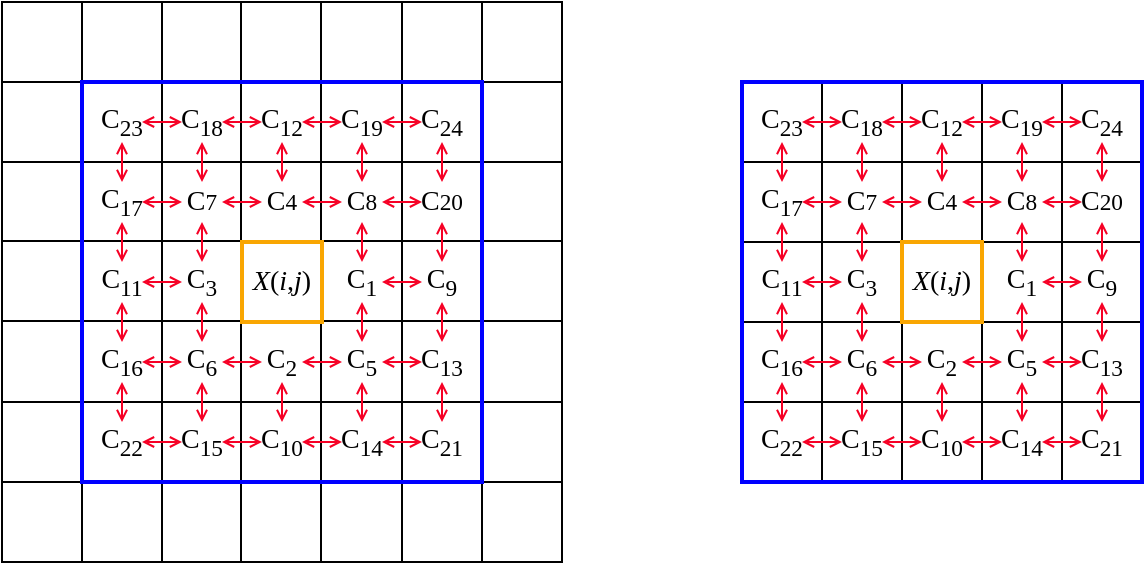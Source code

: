 <mxfile version="15.8.7" type="device"><diagram id="C5RBs43oDa-KdzZeNtuy" name="Page-1"><mxGraphModel dx="473" dy="315" grid="1" gridSize="10" guides="1" tooltips="1" connect="1" arrows="1" fold="1" page="1" pageScale="1" pageWidth="827" pageHeight="1169" math="0" shadow="0"><root><mxCell id="WIyWlLk6GJQsqaUBKTNV-0"/><mxCell id="WIyWlLk6GJQsqaUBKTNV-1" parent="WIyWlLk6GJQsqaUBKTNV-0"/><mxCell id="-gxEeB3Y2W9WnsFqx0n7-0" value="" style="whiteSpace=wrap;html=1;aspect=fixed;fillColor=none;fontFamily=Times New Roman;" vertex="1" parent="WIyWlLk6GJQsqaUBKTNV-1"><mxGeometry x="80" y="80" width="280" height="280" as="geometry"/></mxCell><mxCell id="-gxEeB3Y2W9WnsFqx0n7-16" value="" style="endArrow=none;html=1;rounded=0;fontFamily=Times New Roman;" edge="1" parent="WIyWlLk6GJQsqaUBKTNV-1"><mxGeometry width="50" height="50" relative="1" as="geometry"><mxPoint x="80" y="120" as="sourcePoint"/><mxPoint x="360" y="120" as="targetPoint"/></mxGeometry></mxCell><mxCell id="-gxEeB3Y2W9WnsFqx0n7-17" value="" style="endArrow=none;html=1;rounded=0;fontFamily=Times New Roman;" edge="1" parent="WIyWlLk6GJQsqaUBKTNV-1"><mxGeometry width="50" height="50" relative="1" as="geometry"><mxPoint x="80" y="160" as="sourcePoint"/><mxPoint x="360" y="160" as="targetPoint"/></mxGeometry></mxCell><mxCell id="-gxEeB3Y2W9WnsFqx0n7-18" value="" style="endArrow=none;html=1;rounded=0;fontFamily=Times New Roman;" edge="1" parent="WIyWlLk6GJQsqaUBKTNV-1"><mxGeometry width="50" height="50" relative="1" as="geometry"><mxPoint x="80" y="199.5" as="sourcePoint"/><mxPoint x="360" y="199.5" as="targetPoint"/></mxGeometry></mxCell><mxCell id="-gxEeB3Y2W9WnsFqx0n7-19" value="" style="endArrow=none;html=1;rounded=0;fontFamily=Times New Roman;" edge="1" parent="WIyWlLk6GJQsqaUBKTNV-1"><mxGeometry width="50" height="50" relative="1" as="geometry"><mxPoint x="80" y="239.5" as="sourcePoint"/><mxPoint x="360" y="239.5" as="targetPoint"/></mxGeometry></mxCell><mxCell id="-gxEeB3Y2W9WnsFqx0n7-20" value="" style="endArrow=none;html=1;rounded=0;fontFamily=Times New Roman;" edge="1" parent="WIyWlLk6GJQsqaUBKTNV-1"><mxGeometry width="50" height="50" relative="1" as="geometry"><mxPoint x="80" y="280" as="sourcePoint"/><mxPoint x="360" y="280" as="targetPoint"/></mxGeometry></mxCell><mxCell id="-gxEeB3Y2W9WnsFqx0n7-21" value="" style="endArrow=none;html=1;rounded=0;fontFamily=Times New Roman;" edge="1" parent="WIyWlLk6GJQsqaUBKTNV-1"><mxGeometry width="50" height="50" relative="1" as="geometry"><mxPoint x="80" y="320" as="sourcePoint"/><mxPoint x="360" y="320" as="targetPoint"/></mxGeometry></mxCell><mxCell id="-gxEeB3Y2W9WnsFqx0n7-22" value="" style="endArrow=none;html=1;rounded=0;fontFamily=Times New Roman;" edge="1" parent="WIyWlLk6GJQsqaUBKTNV-1"><mxGeometry width="50" height="50" relative="1" as="geometry"><mxPoint x="120" y="360" as="sourcePoint"/><mxPoint x="120" y="80" as="targetPoint"/></mxGeometry></mxCell><mxCell id="-gxEeB3Y2W9WnsFqx0n7-23" value="" style="endArrow=none;html=1;rounded=0;fontFamily=Times New Roman;" edge="1" parent="WIyWlLk6GJQsqaUBKTNV-1"><mxGeometry width="50" height="50" relative="1" as="geometry"><mxPoint x="160" y="360" as="sourcePoint"/><mxPoint x="160" y="80" as="targetPoint"/></mxGeometry></mxCell><mxCell id="-gxEeB3Y2W9WnsFqx0n7-24" value="" style="endArrow=none;html=1;rounded=0;fontFamily=Times New Roman;" edge="1" parent="WIyWlLk6GJQsqaUBKTNV-1"><mxGeometry width="50" height="50" relative="1" as="geometry"><mxPoint x="199.5" y="360" as="sourcePoint"/><mxPoint x="199.5" y="80" as="targetPoint"/></mxGeometry></mxCell><mxCell id="-gxEeB3Y2W9WnsFqx0n7-25" value="" style="endArrow=none;html=1;rounded=0;fontFamily=Times New Roman;" edge="1" parent="WIyWlLk6GJQsqaUBKTNV-1"><mxGeometry width="50" height="50" relative="1" as="geometry"><mxPoint x="239.5" y="360" as="sourcePoint"/><mxPoint x="239.5" y="80" as="targetPoint"/></mxGeometry></mxCell><mxCell id="-gxEeB3Y2W9WnsFqx0n7-26" value="" style="endArrow=none;html=1;rounded=0;fontFamily=Times New Roman;" edge="1" parent="WIyWlLk6GJQsqaUBKTNV-1"><mxGeometry width="50" height="50" relative="1" as="geometry"><mxPoint x="280" y="360" as="sourcePoint"/><mxPoint x="280" y="80" as="targetPoint"/></mxGeometry></mxCell><mxCell id="-gxEeB3Y2W9WnsFqx0n7-27" value="" style="endArrow=none;html=1;rounded=0;fontFamily=Times New Roman;" edge="1" parent="WIyWlLk6GJQsqaUBKTNV-1"><mxGeometry width="50" height="50" relative="1" as="geometry"><mxPoint x="320" y="360" as="sourcePoint"/><mxPoint x="320" y="80" as="targetPoint"/></mxGeometry></mxCell><mxCell id="-gxEeB3Y2W9WnsFqx0n7-28" value="" style="whiteSpace=wrap;html=1;aspect=fixed;fillColor=none;strokeColor=#F9A602;strokeWidth=2;fontFamily=Times New Roman;" vertex="1" parent="WIyWlLk6GJQsqaUBKTNV-1"><mxGeometry x="200" y="200" width="40" height="40" as="geometry"/></mxCell><mxCell id="-gxEeB3Y2W9WnsFqx0n7-29" value="" style="whiteSpace=wrap;html=1;aspect=fixed;strokeColor=#0000FF;strokeWidth=2;fillColor=none;fontFamily=Times New Roman;" vertex="1" parent="WIyWlLk6GJQsqaUBKTNV-1"><mxGeometry x="120" y="120" width="200" height="200" as="geometry"/></mxCell><mxCell id="-gxEeB3Y2W9WnsFqx0n7-63" value="&lt;font style=&quot;font-size: 14px&quot;&gt;C&lt;sub&gt;17&lt;/sub&gt;&lt;/font&gt;" style="text;html=1;strokeColor=none;fillColor=none;align=center;verticalAlign=middle;whiteSpace=wrap;rounded=0;fontFamily=Times New Roman;" vertex="1" parent="WIyWlLk6GJQsqaUBKTNV-1"><mxGeometry x="120" y="160" width="40" height="40" as="geometry"/></mxCell><mxCell id="-gxEeB3Y2W9WnsFqx0n7-64" value="&lt;font style=&quot;font-size: 14px&quot;&gt;C&lt;sub&gt;23&lt;/sub&gt;&lt;/font&gt;" style="text;html=1;strokeColor=none;fillColor=none;align=center;verticalAlign=middle;whiteSpace=wrap;rounded=0;fontFamily=Times New Roman;" vertex="1" parent="WIyWlLk6GJQsqaUBKTNV-1"><mxGeometry x="120" y="120" width="40" height="40" as="geometry"/></mxCell><mxCell id="-gxEeB3Y2W9WnsFqx0n7-65" value="&lt;font style=&quot;font-size: 14px&quot;&gt;C&lt;sub&gt;18&lt;/sub&gt;&lt;/font&gt;" style="text;html=1;strokeColor=none;fillColor=none;align=center;verticalAlign=middle;whiteSpace=wrap;rounded=0;fontFamily=Times New Roman;" vertex="1" parent="WIyWlLk6GJQsqaUBKTNV-1"><mxGeometry x="160" y="120" width="40" height="40" as="geometry"/></mxCell><mxCell id="-gxEeB3Y2W9WnsFqx0n7-66" value="&lt;font style=&quot;font-size: 14px&quot;&gt;C&lt;sub&gt;12&lt;/sub&gt;&lt;/font&gt;" style="text;html=1;strokeColor=none;fillColor=none;align=center;verticalAlign=middle;whiteSpace=wrap;rounded=0;fontFamily=Times New Roman;" vertex="1" parent="WIyWlLk6GJQsqaUBKTNV-1"><mxGeometry x="200" y="120" width="40" height="40" as="geometry"/></mxCell><mxCell id="-gxEeB3Y2W9WnsFqx0n7-67" value="&lt;font style=&quot;font-size: 14px&quot;&gt;C&lt;sub&gt;19&lt;/sub&gt;&lt;/font&gt;" style="text;html=1;strokeColor=none;fillColor=none;align=center;verticalAlign=middle;whiteSpace=wrap;rounded=0;fontFamily=Times New Roman;" vertex="1" parent="WIyWlLk6GJQsqaUBKTNV-1"><mxGeometry x="240" y="120" width="40" height="40" as="geometry"/></mxCell><mxCell id="-gxEeB3Y2W9WnsFqx0n7-68" value="&lt;font style=&quot;font-size: 14px&quot;&gt;C&lt;sub&gt;24&lt;/sub&gt;&lt;/font&gt;" style="text;html=1;strokeColor=none;fillColor=none;align=center;verticalAlign=middle;whiteSpace=wrap;rounded=0;fontFamily=Times New Roman;" vertex="1" parent="WIyWlLk6GJQsqaUBKTNV-1"><mxGeometry x="280" y="120" width="40" height="40" as="geometry"/></mxCell><mxCell id="-gxEeB3Y2W9WnsFqx0n7-69" value="&lt;font&gt;&lt;font style=&quot;font-size: 14px&quot;&gt;C&lt;/font&gt;&lt;font style=&quot;font-size: 11.667px&quot;&gt;7&lt;/font&gt;&lt;/font&gt;" style="text;html=1;strokeColor=none;fillColor=none;align=center;verticalAlign=middle;whiteSpace=wrap;rounded=0;fontFamily=Times New Roman;" vertex="1" parent="WIyWlLk6GJQsqaUBKTNV-1"><mxGeometry x="160" y="160" width="40" height="40" as="geometry"/></mxCell><mxCell id="-gxEeB3Y2W9WnsFqx0n7-70" value="&lt;font style=&quot;font-size: 14px&quot;&gt;C&lt;/font&gt;&lt;font style=&quot;font-size: 11.667px&quot;&gt;4&lt;/font&gt;" style="text;html=1;strokeColor=none;fillColor=none;align=center;verticalAlign=middle;whiteSpace=wrap;rounded=0;fontFamily=Times New Roman;" vertex="1" parent="WIyWlLk6GJQsqaUBKTNV-1"><mxGeometry x="200" y="160" width="40" height="40" as="geometry"/></mxCell><mxCell id="-gxEeB3Y2W9WnsFqx0n7-71" value="&lt;font style=&quot;font-size: 14px&quot;&gt;C&lt;/font&gt;&lt;font style=&quot;font-size: 11.667px&quot;&gt;8&lt;/font&gt;" style="text;html=1;strokeColor=none;fillColor=none;align=center;verticalAlign=middle;whiteSpace=wrap;rounded=0;fontFamily=Times New Roman;" vertex="1" parent="WIyWlLk6GJQsqaUBKTNV-1"><mxGeometry x="240" y="160" width="40" height="40" as="geometry"/></mxCell><mxCell id="-gxEeB3Y2W9WnsFqx0n7-72" value="&lt;font style=&quot;font-size: 14px&quot;&gt;C&lt;/font&gt;&lt;font style=&quot;font-size: 11.667px&quot;&gt;20&lt;/font&gt;" style="text;html=1;strokeColor=none;fillColor=none;align=center;verticalAlign=middle;whiteSpace=wrap;rounded=0;fontFamily=Times New Roman;" vertex="1" parent="WIyWlLk6GJQsqaUBKTNV-1"><mxGeometry x="280" y="160" width="40" height="40" as="geometry"/></mxCell><mxCell id="-gxEeB3Y2W9WnsFqx0n7-73" value="&lt;font style=&quot;font-size: 14px&quot;&gt;C&lt;sub&gt;11&lt;/sub&gt;&lt;/font&gt;" style="text;html=1;strokeColor=none;fillColor=none;align=center;verticalAlign=middle;whiteSpace=wrap;rounded=0;fontFamily=Times New Roman;" vertex="1" parent="WIyWlLk6GJQsqaUBKTNV-1"><mxGeometry x="120" y="200" width="40" height="40" as="geometry"/></mxCell><mxCell id="-gxEeB3Y2W9WnsFqx0n7-74" value="&lt;font style=&quot;font-size: 14px&quot;&gt;C&lt;sub&gt;16&lt;/sub&gt;&lt;/font&gt;" style="text;html=1;strokeColor=none;fillColor=none;align=center;verticalAlign=middle;whiteSpace=wrap;rounded=0;fontFamily=Times New Roman;" vertex="1" parent="WIyWlLk6GJQsqaUBKTNV-1"><mxGeometry x="120" y="240" width="40" height="40" as="geometry"/></mxCell><mxCell id="-gxEeB3Y2W9WnsFqx0n7-75" value="&lt;font style=&quot;font-size: 14px&quot;&gt;C&lt;sub&gt;3&lt;/sub&gt;&lt;/font&gt;" style="text;html=1;strokeColor=none;fillColor=none;align=center;verticalAlign=middle;whiteSpace=wrap;rounded=0;fontFamily=Times New Roman;" vertex="1" parent="WIyWlLk6GJQsqaUBKTNV-1"><mxGeometry x="160" y="200" width="40" height="40" as="geometry"/></mxCell><mxCell id="-gxEeB3Y2W9WnsFqx0n7-76" value="&lt;span style=&quot;font-size: 14px&quot;&gt;&lt;i&gt;X&lt;/i&gt;(&lt;i&gt;i&lt;/i&gt;,&lt;i&gt;j&lt;/i&gt;)&lt;/span&gt;" style="text;html=1;strokeColor=none;fillColor=none;align=center;verticalAlign=middle;whiteSpace=wrap;rounded=0;fontFamily=Times New Roman;" vertex="1" parent="WIyWlLk6GJQsqaUBKTNV-1"><mxGeometry x="200" y="200" width="40" height="40" as="geometry"/></mxCell><mxCell id="-gxEeB3Y2W9WnsFqx0n7-77" value="&lt;font style=&quot;font-size: 14px&quot;&gt;C&lt;sub&gt;1&lt;/sub&gt;&lt;/font&gt;" style="text;html=1;strokeColor=none;fillColor=none;align=center;verticalAlign=middle;whiteSpace=wrap;rounded=0;fontFamily=Times New Roman;" vertex="1" parent="WIyWlLk6GJQsqaUBKTNV-1"><mxGeometry x="240" y="200" width="40" height="40" as="geometry"/></mxCell><mxCell id="-gxEeB3Y2W9WnsFqx0n7-78" value="&lt;font style=&quot;font-size: 14px&quot;&gt;C&lt;sub&gt;9&lt;/sub&gt;&lt;/font&gt;" style="text;html=1;strokeColor=none;fillColor=none;align=center;verticalAlign=middle;whiteSpace=wrap;rounded=0;fontFamily=Times New Roman;" vertex="1" parent="WIyWlLk6GJQsqaUBKTNV-1"><mxGeometry x="280" y="200" width="40" height="40" as="geometry"/></mxCell><mxCell id="-gxEeB3Y2W9WnsFqx0n7-79" value="&lt;font style=&quot;font-size: 14px&quot;&gt;C&lt;sub&gt;6&lt;/sub&gt;&lt;/font&gt;" style="text;html=1;strokeColor=none;fillColor=none;align=center;verticalAlign=middle;whiteSpace=wrap;rounded=0;fontFamily=Times New Roman;" vertex="1" parent="WIyWlLk6GJQsqaUBKTNV-1"><mxGeometry x="160" y="240" width="40" height="40" as="geometry"/></mxCell><mxCell id="-gxEeB3Y2W9WnsFqx0n7-80" value="&lt;font style=&quot;font-size: 14px&quot;&gt;C&lt;sub&gt;2&lt;/sub&gt;&lt;/font&gt;" style="text;html=1;strokeColor=none;fillColor=none;align=center;verticalAlign=middle;whiteSpace=wrap;rounded=0;fontFamily=Times New Roman;" vertex="1" parent="WIyWlLk6GJQsqaUBKTNV-1"><mxGeometry x="200" y="240" width="40" height="40" as="geometry"/></mxCell><mxCell id="-gxEeB3Y2W9WnsFqx0n7-81" value="&lt;font style=&quot;font-size: 14px&quot;&gt;C&lt;sub&gt;5&lt;/sub&gt;&lt;/font&gt;" style="text;html=1;strokeColor=none;fillColor=none;align=center;verticalAlign=middle;whiteSpace=wrap;rounded=0;fontFamily=Times New Roman;" vertex="1" parent="WIyWlLk6GJQsqaUBKTNV-1"><mxGeometry x="240" y="240" width="40" height="40" as="geometry"/></mxCell><mxCell id="-gxEeB3Y2W9WnsFqx0n7-82" value="&lt;font style=&quot;font-size: 14px&quot;&gt;C&lt;sub&gt;13&lt;/sub&gt;&lt;/font&gt;" style="text;html=1;strokeColor=none;fillColor=none;align=center;verticalAlign=middle;whiteSpace=wrap;rounded=0;fontFamily=Times New Roman;" vertex="1" parent="WIyWlLk6GJQsqaUBKTNV-1"><mxGeometry x="280" y="240" width="40" height="40" as="geometry"/></mxCell><mxCell id="-gxEeB3Y2W9WnsFqx0n7-83" value="&lt;font style=&quot;font-size: 14px&quot;&gt;C&lt;sub&gt;22&lt;/sub&gt;&lt;/font&gt;" style="text;html=1;strokeColor=none;fillColor=none;align=center;verticalAlign=middle;whiteSpace=wrap;rounded=0;fontFamily=Times New Roman;" vertex="1" parent="WIyWlLk6GJQsqaUBKTNV-1"><mxGeometry x="120" y="280" width="40" height="40" as="geometry"/></mxCell><mxCell id="-gxEeB3Y2W9WnsFqx0n7-84" value="&lt;font style=&quot;font-size: 14px&quot;&gt;C&lt;sub&gt;15&lt;/sub&gt;&lt;/font&gt;" style="text;html=1;strokeColor=none;fillColor=none;align=center;verticalAlign=middle;whiteSpace=wrap;rounded=0;fontFamily=Times New Roman;" vertex="1" parent="WIyWlLk6GJQsqaUBKTNV-1"><mxGeometry x="160" y="280" width="40" height="40" as="geometry"/></mxCell><mxCell id="-gxEeB3Y2W9WnsFqx0n7-85" value="&lt;font style=&quot;font-size: 14px&quot;&gt;C&lt;sub&gt;10&lt;/sub&gt;&lt;/font&gt;" style="text;html=1;strokeColor=none;fillColor=none;align=center;verticalAlign=middle;whiteSpace=wrap;rounded=0;fontFamily=Times New Roman;" vertex="1" parent="WIyWlLk6GJQsqaUBKTNV-1"><mxGeometry x="200" y="280" width="40" height="40" as="geometry"/></mxCell><mxCell id="-gxEeB3Y2W9WnsFqx0n7-86" value="&lt;font style=&quot;font-size: 14px&quot;&gt;C&lt;sub&gt;14&lt;/sub&gt;&lt;/font&gt;" style="text;html=1;strokeColor=none;fillColor=none;align=center;verticalAlign=middle;whiteSpace=wrap;rounded=0;fontFamily=Times New Roman;" vertex="1" parent="WIyWlLk6GJQsqaUBKTNV-1"><mxGeometry x="240" y="280" width="40" height="40" as="geometry"/></mxCell><mxCell id="-gxEeB3Y2W9WnsFqx0n7-87" value="&lt;font style=&quot;font-size: 14px&quot;&gt;C&lt;sub&gt;21&lt;/sub&gt;&lt;/font&gt;" style="text;html=1;strokeColor=none;fillColor=none;align=center;verticalAlign=middle;whiteSpace=wrap;rounded=0;fontFamily=Times New Roman;" vertex="1" parent="WIyWlLk6GJQsqaUBKTNV-1"><mxGeometry x="280" y="280" width="40" height="40" as="geometry"/></mxCell><mxCell id="-gxEeB3Y2W9WnsFqx0n7-93" value="" style="group;fontFamily=Times New Roman;" vertex="1" connectable="0" parent="WIyWlLk6GJQsqaUBKTNV-1"><mxGeometry x="150" y="140" width="140" as="geometry"/></mxCell><mxCell id="-gxEeB3Y2W9WnsFqx0n7-94" value="" style="endArrow=open;startArrow=open;html=1;rounded=0;startFill=0;endFill=0;startSize=4;endSize=4;jumpSize=5;jumpStyle=none;strokeColor=#f60025;fontFamily=Times New Roman;" edge="1" parent="-gxEeB3Y2W9WnsFqx0n7-93"><mxGeometry width="50" height="50" relative="1" as="geometry"><mxPoint x="20" as="sourcePoint"/><mxPoint as="targetPoint"/></mxGeometry></mxCell><mxCell id="-gxEeB3Y2W9WnsFqx0n7-95" value="" style="endArrow=open;startArrow=open;html=1;rounded=0;startFill=0;endFill=0;startSize=4;endSize=4;jumpSize=5;jumpStyle=none;strokeColor=#f60025;fontFamily=Times New Roman;" edge="1" parent="-gxEeB3Y2W9WnsFqx0n7-93"><mxGeometry width="50" height="50" relative="1" as="geometry"><mxPoint x="60" as="sourcePoint"/><mxPoint x="40" as="targetPoint"/></mxGeometry></mxCell><mxCell id="-gxEeB3Y2W9WnsFqx0n7-96" value="" style="endArrow=open;startArrow=open;html=1;rounded=0;startFill=0;endFill=0;startSize=4;endSize=4;jumpSize=5;jumpStyle=none;strokeColor=#f60025;fontFamily=Times New Roman;" edge="1" parent="-gxEeB3Y2W9WnsFqx0n7-93"><mxGeometry width="50" height="50" relative="1" as="geometry"><mxPoint x="140" as="sourcePoint"/><mxPoint x="120" as="targetPoint"/></mxGeometry></mxCell><mxCell id="-gxEeB3Y2W9WnsFqx0n7-97" value="" style="endArrow=open;startArrow=open;html=1;rounded=0;startFill=0;endFill=0;startSize=4;endSize=4;jumpSize=5;jumpStyle=none;strokeColor=#f60025;fontFamily=Times New Roman;" edge="1" parent="-gxEeB3Y2W9WnsFqx0n7-93"><mxGeometry width="50" height="50" relative="1" as="geometry"><mxPoint x="100" as="sourcePoint"/><mxPoint x="80" as="targetPoint"/></mxGeometry></mxCell><mxCell id="-gxEeB3Y2W9WnsFqx0n7-98" value="" style="group;fontFamily=Times New Roman;" vertex="1" connectable="0" parent="WIyWlLk6GJQsqaUBKTNV-1"><mxGeometry x="150" y="180" width="140" as="geometry"/></mxCell><mxCell id="-gxEeB3Y2W9WnsFqx0n7-99" value="" style="endArrow=open;startArrow=open;html=1;rounded=0;startFill=0;endFill=0;startSize=4;endSize=4;jumpSize=5;jumpStyle=none;strokeColor=#f60025;fontFamily=Times New Roman;" edge="1" parent="-gxEeB3Y2W9WnsFqx0n7-98"><mxGeometry width="50" height="50" relative="1" as="geometry"><mxPoint x="20" as="sourcePoint"/><mxPoint as="targetPoint"/></mxGeometry></mxCell><mxCell id="-gxEeB3Y2W9WnsFqx0n7-100" value="" style="endArrow=open;startArrow=open;html=1;rounded=0;startFill=0;endFill=0;startSize=4;endSize=4;jumpSize=5;jumpStyle=none;strokeColor=#f60025;fontFamily=Times New Roman;" edge="1" parent="-gxEeB3Y2W9WnsFqx0n7-98"><mxGeometry width="50" height="50" relative="1" as="geometry"><mxPoint x="60" as="sourcePoint"/><mxPoint x="40" as="targetPoint"/></mxGeometry></mxCell><mxCell id="-gxEeB3Y2W9WnsFqx0n7-101" value="" style="endArrow=open;startArrow=open;html=1;rounded=0;startFill=0;endFill=0;startSize=4;endSize=4;jumpSize=5;jumpStyle=none;strokeColor=#f60025;fontFamily=Times New Roman;" edge="1" parent="-gxEeB3Y2W9WnsFqx0n7-98"><mxGeometry width="50" height="50" relative="1" as="geometry"><mxPoint x="140" as="sourcePoint"/><mxPoint x="120" as="targetPoint"/></mxGeometry></mxCell><mxCell id="-gxEeB3Y2W9WnsFqx0n7-102" value="" style="endArrow=open;startArrow=open;html=1;rounded=0;startFill=0;endFill=0;startSize=4;endSize=4;jumpSize=5;jumpStyle=none;strokeColor=#f60025;fontFamily=Times New Roman;" edge="1" parent="-gxEeB3Y2W9WnsFqx0n7-98"><mxGeometry width="50" height="50" relative="1" as="geometry"><mxPoint x="100" as="sourcePoint"/><mxPoint x="80" as="targetPoint"/></mxGeometry></mxCell><mxCell id="-gxEeB3Y2W9WnsFqx0n7-103" value="" style="group;fontFamily=Times New Roman;" vertex="1" connectable="0" parent="WIyWlLk6GJQsqaUBKTNV-1"><mxGeometry x="150" y="220" width="140" as="geometry"/></mxCell><mxCell id="-gxEeB3Y2W9WnsFqx0n7-104" value="" style="endArrow=open;startArrow=open;html=1;rounded=0;startFill=0;endFill=0;startSize=4;endSize=4;jumpSize=5;jumpStyle=none;strokeColor=#f60025;fontFamily=Times New Roman;" edge="1" parent="-gxEeB3Y2W9WnsFqx0n7-103"><mxGeometry width="50" height="50" relative="1" as="geometry"><mxPoint x="20" as="sourcePoint"/><mxPoint as="targetPoint"/></mxGeometry></mxCell><mxCell id="-gxEeB3Y2W9WnsFqx0n7-106" value="" style="endArrow=open;startArrow=open;html=1;rounded=0;startFill=0;endFill=0;startSize=4;endSize=4;jumpSize=5;jumpStyle=none;strokeColor=#f60025;fontFamily=Times New Roman;" edge="1" parent="-gxEeB3Y2W9WnsFqx0n7-103"><mxGeometry width="50" height="50" relative="1" as="geometry"><mxPoint x="140" as="sourcePoint"/><mxPoint x="120" as="targetPoint"/></mxGeometry></mxCell><mxCell id="-gxEeB3Y2W9WnsFqx0n7-108" value="" style="group;fontFamily=Times New Roman;" vertex="1" connectable="0" parent="WIyWlLk6GJQsqaUBKTNV-1"><mxGeometry x="150" y="260" width="140" as="geometry"/></mxCell><mxCell id="-gxEeB3Y2W9WnsFqx0n7-109" value="" style="endArrow=open;startArrow=open;html=1;rounded=0;startFill=0;endFill=0;startSize=4;endSize=4;jumpSize=5;jumpStyle=none;strokeColor=#f60025;fontFamily=Times New Roman;" edge="1" parent="-gxEeB3Y2W9WnsFqx0n7-108"><mxGeometry width="50" height="50" relative="1" as="geometry"><mxPoint x="20" as="sourcePoint"/><mxPoint as="targetPoint"/></mxGeometry></mxCell><mxCell id="-gxEeB3Y2W9WnsFqx0n7-110" value="" style="endArrow=open;startArrow=open;html=1;rounded=0;startFill=0;endFill=0;startSize=4;endSize=4;jumpSize=5;jumpStyle=none;strokeColor=#f60025;fontFamily=Times New Roman;" edge="1" parent="-gxEeB3Y2W9WnsFqx0n7-108"><mxGeometry width="50" height="50" relative="1" as="geometry"><mxPoint x="60" as="sourcePoint"/><mxPoint x="40" as="targetPoint"/></mxGeometry></mxCell><mxCell id="-gxEeB3Y2W9WnsFqx0n7-111" value="" style="endArrow=open;startArrow=open;html=1;rounded=0;startFill=0;endFill=0;startSize=4;endSize=4;jumpSize=5;jumpStyle=none;strokeColor=#f60025;fontFamily=Times New Roman;" edge="1" parent="-gxEeB3Y2W9WnsFqx0n7-108"><mxGeometry width="50" height="50" relative="1" as="geometry"><mxPoint x="140" as="sourcePoint"/><mxPoint x="120" as="targetPoint"/></mxGeometry></mxCell><mxCell id="-gxEeB3Y2W9WnsFqx0n7-112" value="" style="endArrow=open;startArrow=open;html=1;rounded=0;startFill=0;endFill=0;startSize=4;endSize=4;jumpSize=5;jumpStyle=none;strokeColor=#f60025;fontFamily=Times New Roman;" edge="1" parent="-gxEeB3Y2W9WnsFqx0n7-108"><mxGeometry width="50" height="50" relative="1" as="geometry"><mxPoint x="100" as="sourcePoint"/><mxPoint x="80" as="targetPoint"/></mxGeometry></mxCell><mxCell id="-gxEeB3Y2W9WnsFqx0n7-113" value="" style="group;fontFamily=Times New Roman;" vertex="1" connectable="0" parent="WIyWlLk6GJQsqaUBKTNV-1"><mxGeometry x="150" y="300" width="140" as="geometry"/></mxCell><mxCell id="-gxEeB3Y2W9WnsFqx0n7-114" value="" style="endArrow=open;startArrow=open;html=1;rounded=0;startFill=0;endFill=0;startSize=4;endSize=4;jumpSize=5;jumpStyle=none;strokeColor=#f60025;fontFamily=Times New Roman;" edge="1" parent="-gxEeB3Y2W9WnsFqx0n7-113"><mxGeometry width="50" height="50" relative="1" as="geometry"><mxPoint x="20" as="sourcePoint"/><mxPoint as="targetPoint"/></mxGeometry></mxCell><mxCell id="-gxEeB3Y2W9WnsFqx0n7-115" value="" style="endArrow=open;startArrow=open;html=1;rounded=0;startFill=0;endFill=0;startSize=4;endSize=4;jumpSize=5;jumpStyle=none;strokeColor=#f60025;fontFamily=Times New Roman;" edge="1" parent="-gxEeB3Y2W9WnsFqx0n7-113"><mxGeometry width="50" height="50" relative="1" as="geometry"><mxPoint x="60" as="sourcePoint"/><mxPoint x="40" as="targetPoint"/></mxGeometry></mxCell><mxCell id="-gxEeB3Y2W9WnsFqx0n7-116" value="" style="endArrow=open;startArrow=open;html=1;rounded=0;startFill=0;endFill=0;startSize=4;endSize=4;jumpSize=5;jumpStyle=none;strokeColor=#f60025;fontFamily=Times New Roman;" edge="1" parent="-gxEeB3Y2W9WnsFqx0n7-113"><mxGeometry width="50" height="50" relative="1" as="geometry"><mxPoint x="140" as="sourcePoint"/><mxPoint x="120" as="targetPoint"/></mxGeometry></mxCell><mxCell id="-gxEeB3Y2W9WnsFqx0n7-117" value="" style="endArrow=open;startArrow=open;html=1;rounded=0;startFill=0;endFill=0;startSize=4;endSize=4;jumpSize=5;jumpStyle=none;strokeColor=#f60025;fontFamily=Times New Roman;" edge="1" parent="-gxEeB3Y2W9WnsFqx0n7-113"><mxGeometry width="50" height="50" relative="1" as="geometry"><mxPoint x="100" as="sourcePoint"/><mxPoint x="80" as="targetPoint"/></mxGeometry></mxCell><mxCell id="-gxEeB3Y2W9WnsFqx0n7-118" value="" style="group;fontFamily=Times New Roman;rotation=90;" vertex="1" connectable="0" parent="WIyWlLk6GJQsqaUBKTNV-1"><mxGeometry x="70" y="220" width="140" as="geometry"/></mxCell><mxCell id="-gxEeB3Y2W9WnsFqx0n7-119" value="" style="endArrow=open;startArrow=open;html=1;rounded=0;startFill=0;endFill=0;startSize=4;endSize=4;jumpSize=5;jumpStyle=none;strokeColor=#f60025;fontFamily=Times New Roman;" edge="1" parent="-gxEeB3Y2W9WnsFqx0n7-118"><mxGeometry width="50" height="50" relative="1" as="geometry"><mxPoint x="70" y="-50" as="sourcePoint"/><mxPoint x="70" y="-70" as="targetPoint"/></mxGeometry></mxCell><mxCell id="-gxEeB3Y2W9WnsFqx0n7-120" value="" style="endArrow=open;startArrow=open;html=1;rounded=0;startFill=0;endFill=0;startSize=4;endSize=4;jumpSize=5;jumpStyle=none;strokeColor=#f60025;fontFamily=Times New Roman;" edge="1" parent="-gxEeB3Y2W9WnsFqx0n7-118"><mxGeometry width="50" height="50" relative="1" as="geometry"><mxPoint x="70" y="-10" as="sourcePoint"/><mxPoint x="70" y="-30" as="targetPoint"/></mxGeometry></mxCell><mxCell id="-gxEeB3Y2W9WnsFqx0n7-121" value="" style="endArrow=open;startArrow=open;html=1;rounded=0;startFill=0;endFill=0;startSize=4;endSize=4;jumpSize=5;jumpStyle=none;strokeColor=#f60025;fontFamily=Times New Roman;" edge="1" parent="-gxEeB3Y2W9WnsFqx0n7-118"><mxGeometry width="50" height="50" relative="1" as="geometry"><mxPoint x="70" y="70" as="sourcePoint"/><mxPoint x="70" y="50" as="targetPoint"/></mxGeometry></mxCell><mxCell id="-gxEeB3Y2W9WnsFqx0n7-122" value="" style="endArrow=open;startArrow=open;html=1;rounded=0;startFill=0;endFill=0;startSize=4;endSize=4;jumpSize=5;jumpStyle=none;strokeColor=#f60025;fontFamily=Times New Roman;" edge="1" parent="-gxEeB3Y2W9WnsFqx0n7-118"><mxGeometry width="50" height="50" relative="1" as="geometry"><mxPoint x="70" y="30" as="sourcePoint"/><mxPoint x="70" y="10" as="targetPoint"/></mxGeometry></mxCell><mxCell id="-gxEeB3Y2W9WnsFqx0n7-123" value="" style="group;fontFamily=Times New Roman;rotation=90;" vertex="1" connectable="0" parent="WIyWlLk6GJQsqaUBKTNV-1"><mxGeometry x="110" y="220" width="140" as="geometry"/></mxCell><mxCell id="-gxEeB3Y2W9WnsFqx0n7-124" value="" style="endArrow=open;startArrow=open;html=1;rounded=0;startFill=0;endFill=0;startSize=4;endSize=4;jumpSize=5;jumpStyle=none;strokeColor=#f60025;fontFamily=Times New Roman;" edge="1" parent="-gxEeB3Y2W9WnsFqx0n7-123"><mxGeometry width="50" height="50" relative="1" as="geometry"><mxPoint x="70" y="-50" as="sourcePoint"/><mxPoint x="70" y="-70" as="targetPoint"/></mxGeometry></mxCell><mxCell id="-gxEeB3Y2W9WnsFqx0n7-125" value="" style="endArrow=open;startArrow=open;html=1;rounded=0;startFill=0;endFill=0;startSize=4;endSize=4;jumpSize=5;jumpStyle=none;strokeColor=#f60025;fontFamily=Times New Roman;" edge="1" parent="-gxEeB3Y2W9WnsFqx0n7-123"><mxGeometry width="50" height="50" relative="1" as="geometry"><mxPoint x="70" y="-10" as="sourcePoint"/><mxPoint x="70" y="-30" as="targetPoint"/></mxGeometry></mxCell><mxCell id="-gxEeB3Y2W9WnsFqx0n7-126" value="" style="endArrow=open;startArrow=open;html=1;rounded=0;startFill=0;endFill=0;startSize=4;endSize=4;jumpSize=5;jumpStyle=none;strokeColor=#f60025;fontFamily=Times New Roman;" edge="1" parent="-gxEeB3Y2W9WnsFqx0n7-123"><mxGeometry width="50" height="50" relative="1" as="geometry"><mxPoint x="70" y="70" as="sourcePoint"/><mxPoint x="70" y="50" as="targetPoint"/></mxGeometry></mxCell><mxCell id="-gxEeB3Y2W9WnsFqx0n7-127" value="" style="endArrow=open;startArrow=open;html=1;rounded=0;startFill=0;endFill=0;startSize=4;endSize=4;jumpSize=5;jumpStyle=none;strokeColor=#f60025;fontFamily=Times New Roman;" edge="1" parent="-gxEeB3Y2W9WnsFqx0n7-123"><mxGeometry width="50" height="50" relative="1" as="geometry"><mxPoint x="70" y="30" as="sourcePoint"/><mxPoint x="70" y="10" as="targetPoint"/></mxGeometry></mxCell><mxCell id="-gxEeB3Y2W9WnsFqx0n7-128" value="" style="group;fontFamily=Times New Roman;rotation=90;" vertex="1" connectable="0" parent="WIyWlLk6GJQsqaUBKTNV-1"><mxGeometry x="150" y="220" width="140" as="geometry"/></mxCell><mxCell id="-gxEeB3Y2W9WnsFqx0n7-129" value="" style="endArrow=open;startArrow=open;html=1;rounded=0;startFill=0;endFill=0;startSize=4;endSize=4;jumpSize=5;jumpStyle=none;strokeColor=#f60025;fontFamily=Times New Roman;" edge="1" parent="-gxEeB3Y2W9WnsFqx0n7-128"><mxGeometry width="50" height="50" relative="1" as="geometry"><mxPoint x="70" y="-50" as="sourcePoint"/><mxPoint x="70" y="-70" as="targetPoint"/></mxGeometry></mxCell><mxCell id="-gxEeB3Y2W9WnsFqx0n7-131" value="" style="endArrow=open;startArrow=open;html=1;rounded=0;startFill=0;endFill=0;startSize=4;endSize=4;jumpSize=5;jumpStyle=none;strokeColor=#f60025;fontFamily=Times New Roman;" edge="1" parent="-gxEeB3Y2W9WnsFqx0n7-128"><mxGeometry width="50" height="50" relative="1" as="geometry"><mxPoint x="70" y="70" as="sourcePoint"/><mxPoint x="70" y="50" as="targetPoint"/></mxGeometry></mxCell><mxCell id="-gxEeB3Y2W9WnsFqx0n7-138" value="" style="group;fontFamily=Times New Roman;rotation=90;" vertex="1" connectable="0" parent="WIyWlLk6GJQsqaUBKTNV-1"><mxGeometry x="190" y="220" width="140" as="geometry"/></mxCell><mxCell id="-gxEeB3Y2W9WnsFqx0n7-139" value="" style="endArrow=open;startArrow=open;html=1;rounded=0;startFill=0;endFill=0;startSize=4;endSize=4;jumpSize=5;jumpStyle=none;strokeColor=#f60025;fontFamily=Times New Roman;" edge="1" parent="-gxEeB3Y2W9WnsFqx0n7-138"><mxGeometry width="50" height="50" relative="1" as="geometry"><mxPoint x="70" y="-50" as="sourcePoint"/><mxPoint x="70" y="-70" as="targetPoint"/></mxGeometry></mxCell><mxCell id="-gxEeB3Y2W9WnsFqx0n7-140" value="" style="endArrow=open;startArrow=open;html=1;rounded=0;startFill=0;endFill=0;startSize=4;endSize=4;jumpSize=5;jumpStyle=none;strokeColor=#f60025;fontFamily=Times New Roman;" edge="1" parent="-gxEeB3Y2W9WnsFqx0n7-138"><mxGeometry width="50" height="50" relative="1" as="geometry"><mxPoint x="70" y="-10" as="sourcePoint"/><mxPoint x="70" y="-30" as="targetPoint"/></mxGeometry></mxCell><mxCell id="-gxEeB3Y2W9WnsFqx0n7-141" value="" style="endArrow=open;startArrow=open;html=1;rounded=0;startFill=0;endFill=0;startSize=4;endSize=4;jumpSize=5;jumpStyle=none;strokeColor=#f60025;fontFamily=Times New Roman;" edge="1" parent="-gxEeB3Y2W9WnsFqx0n7-138"><mxGeometry width="50" height="50" relative="1" as="geometry"><mxPoint x="70" y="70" as="sourcePoint"/><mxPoint x="70" y="50" as="targetPoint"/></mxGeometry></mxCell><mxCell id="-gxEeB3Y2W9WnsFqx0n7-142" value="" style="endArrow=open;startArrow=open;html=1;rounded=0;startFill=0;endFill=0;startSize=4;endSize=4;jumpSize=5;jumpStyle=none;strokeColor=#f60025;fontFamily=Times New Roman;" edge="1" parent="-gxEeB3Y2W9WnsFqx0n7-138"><mxGeometry width="50" height="50" relative="1" as="geometry"><mxPoint x="70" y="30" as="sourcePoint"/><mxPoint x="70" y="10" as="targetPoint"/></mxGeometry></mxCell><mxCell id="-gxEeB3Y2W9WnsFqx0n7-143" value="" style="group;fontFamily=Times New Roman;rotation=90;" vertex="1" connectable="0" parent="WIyWlLk6GJQsqaUBKTNV-1"><mxGeometry x="230" y="220" width="140" as="geometry"/></mxCell><mxCell id="-gxEeB3Y2W9WnsFqx0n7-144" value="" style="endArrow=open;startArrow=open;html=1;rounded=0;startFill=0;endFill=0;startSize=4;endSize=4;jumpSize=5;jumpStyle=none;strokeColor=#f60025;fontFamily=Times New Roman;" edge="1" parent="-gxEeB3Y2W9WnsFqx0n7-143"><mxGeometry width="50" height="50" relative="1" as="geometry"><mxPoint x="70" y="-50" as="sourcePoint"/><mxPoint x="70" y="-70" as="targetPoint"/></mxGeometry></mxCell><mxCell id="-gxEeB3Y2W9WnsFqx0n7-145" value="" style="endArrow=open;startArrow=open;html=1;rounded=0;startFill=0;endFill=0;startSize=4;endSize=4;jumpSize=5;jumpStyle=none;strokeColor=#f60025;fontFamily=Times New Roman;" edge="1" parent="-gxEeB3Y2W9WnsFqx0n7-143"><mxGeometry width="50" height="50" relative="1" as="geometry"><mxPoint x="70" y="-10" as="sourcePoint"/><mxPoint x="70" y="-30" as="targetPoint"/></mxGeometry></mxCell><mxCell id="-gxEeB3Y2W9WnsFqx0n7-146" value="" style="endArrow=open;startArrow=open;html=1;rounded=0;startFill=0;endFill=0;startSize=4;endSize=4;jumpSize=5;jumpStyle=none;strokeColor=#f60025;fontFamily=Times New Roman;" edge="1" parent="-gxEeB3Y2W9WnsFqx0n7-143"><mxGeometry width="50" height="50" relative="1" as="geometry"><mxPoint x="70" y="70" as="sourcePoint"/><mxPoint x="70" y="50" as="targetPoint"/></mxGeometry></mxCell><mxCell id="-gxEeB3Y2W9WnsFqx0n7-147" value="" style="endArrow=open;startArrow=open;html=1;rounded=0;startFill=0;endFill=0;startSize=4;endSize=4;jumpSize=5;jumpStyle=none;strokeColor=#f60025;fontFamily=Times New Roman;" edge="1" parent="-gxEeB3Y2W9WnsFqx0n7-143"><mxGeometry width="50" height="50" relative="1" as="geometry"><mxPoint x="70" y="30" as="sourcePoint"/><mxPoint x="70" y="10" as="targetPoint"/></mxGeometry></mxCell><mxCell id="-gxEeB3Y2W9WnsFqx0n7-150" value="" style="endArrow=none;html=1;rounded=0;fontFamily=Times New Roman;entryX=1;entryY=1;entryDx=0;entryDy=0;exitX=0;exitY=1;exitDx=0;exitDy=0;" edge="1" parent="WIyWlLk6GJQsqaUBKTNV-1" source="-gxEeB3Y2W9WnsFqx0n7-164" target="-gxEeB3Y2W9WnsFqx0n7-168"><mxGeometry width="50" height="50" relative="1" as="geometry"><mxPoint x="410" y="160" as="sourcePoint"/><mxPoint x="690" y="160" as="targetPoint"/></mxGeometry></mxCell><mxCell id="-gxEeB3Y2W9WnsFqx0n7-151" value="" style="endArrow=none;html=1;rounded=0;fontFamily=Times New Roman;entryX=1;entryY=1;entryDx=0;entryDy=0;exitX=0;exitY=0;exitDx=0;exitDy=0;" edge="1" parent="WIyWlLk6GJQsqaUBKTNV-1" source="-gxEeB3Y2W9WnsFqx0n7-173" target="-gxEeB3Y2W9WnsFqx0n7-172"><mxGeometry width="50" height="50" relative="1" as="geometry"><mxPoint x="410" y="199.5" as="sourcePoint"/><mxPoint x="690" y="199.5" as="targetPoint"/></mxGeometry></mxCell><mxCell id="-gxEeB3Y2W9WnsFqx0n7-152" value="" style="endArrow=none;html=1;rounded=0;fontFamily=Times New Roman;entryX=1;entryY=1;entryDx=0;entryDy=0;exitX=0;exitY=0;exitDx=0;exitDy=0;" edge="1" parent="WIyWlLk6GJQsqaUBKTNV-1" source="-gxEeB3Y2W9WnsFqx0n7-174" target="-gxEeB3Y2W9WnsFqx0n7-178"><mxGeometry width="50" height="50" relative="1" as="geometry"><mxPoint x="410" y="239.5" as="sourcePoint"/><mxPoint x="690" y="239.5" as="targetPoint"/></mxGeometry></mxCell><mxCell id="-gxEeB3Y2W9WnsFqx0n7-153" value="" style="endArrow=none;html=1;rounded=0;fontFamily=Times New Roman;entryX=1;entryY=0;entryDx=0;entryDy=0;exitX=0;exitY=0;exitDx=0;exitDy=0;" edge="1" parent="WIyWlLk6GJQsqaUBKTNV-1" source="-gxEeB3Y2W9WnsFqx0n7-183" target="-gxEeB3Y2W9WnsFqx0n7-187"><mxGeometry width="50" height="50" relative="1" as="geometry"><mxPoint x="410" y="280" as="sourcePoint"/><mxPoint x="690" y="280" as="targetPoint"/></mxGeometry></mxCell><mxCell id="-gxEeB3Y2W9WnsFqx0n7-156" value="" style="endArrow=none;html=1;rounded=0;fontFamily=Times New Roman;exitX=0;exitY=1;exitDx=0;exitDy=0;entryX=0;entryY=0;entryDx=0;entryDy=0;" edge="1" parent="WIyWlLk6GJQsqaUBKTNV-1" source="-gxEeB3Y2W9WnsFqx0n7-184" target="-gxEeB3Y2W9WnsFqx0n7-165"><mxGeometry width="50" height="50" relative="1" as="geometry"><mxPoint x="490" y="360" as="sourcePoint"/><mxPoint x="490" y="80" as="targetPoint"/></mxGeometry></mxCell><mxCell id="-gxEeB3Y2W9WnsFqx0n7-157" value="" style="endArrow=none;html=1;rounded=0;fontFamily=Times New Roman;exitX=1;exitY=1;exitDx=0;exitDy=0;entryX=1;entryY=0;entryDx=0;entryDy=0;" edge="1" parent="WIyWlLk6GJQsqaUBKTNV-1" source="-gxEeB3Y2W9WnsFqx0n7-184" target="-gxEeB3Y2W9WnsFqx0n7-165"><mxGeometry width="50" height="50" relative="1" as="geometry"><mxPoint x="529.5" y="360" as="sourcePoint"/><mxPoint x="529.5" y="80" as="targetPoint"/></mxGeometry></mxCell><mxCell id="-gxEeB3Y2W9WnsFqx0n7-158" value="" style="endArrow=none;html=1;rounded=0;fontFamily=Times New Roman;exitX=1;exitY=1;exitDx=0;exitDy=0;entryX=1;entryY=0;entryDx=0;entryDy=0;" edge="1" parent="WIyWlLk6GJQsqaUBKTNV-1" source="-gxEeB3Y2W9WnsFqx0n7-185" target="-gxEeB3Y2W9WnsFqx0n7-166"><mxGeometry width="50" height="50" relative="1" as="geometry"><mxPoint x="569.5" y="360" as="sourcePoint"/><mxPoint x="569.5" y="80" as="targetPoint"/></mxGeometry></mxCell><mxCell id="-gxEeB3Y2W9WnsFqx0n7-159" value="" style="endArrow=none;html=1;rounded=0;fontFamily=Times New Roman;exitX=0;exitY=1;exitDx=0;exitDy=0;entryX=0;entryY=0;entryDx=0;entryDy=0;" edge="1" parent="WIyWlLk6GJQsqaUBKTNV-1" source="-gxEeB3Y2W9WnsFqx0n7-187" target="-gxEeB3Y2W9WnsFqx0n7-168"><mxGeometry width="50" height="50" relative="1" as="geometry"><mxPoint x="610" y="360" as="sourcePoint"/><mxPoint x="610" y="80" as="targetPoint"/></mxGeometry></mxCell><mxCell id="-gxEeB3Y2W9WnsFqx0n7-161" value="" style="whiteSpace=wrap;html=1;aspect=fixed;fillColor=none;strokeColor=#F9A602;strokeWidth=2;fontFamily=Times New Roman;" vertex="1" parent="WIyWlLk6GJQsqaUBKTNV-1"><mxGeometry x="530" y="200" width="40" height="40" as="geometry"/></mxCell><mxCell id="-gxEeB3Y2W9WnsFqx0n7-162" value="" style="whiteSpace=wrap;html=1;aspect=fixed;strokeColor=#0000FF;strokeWidth=2;fillColor=none;fontFamily=Times New Roman;" vertex="1" parent="WIyWlLk6GJQsqaUBKTNV-1"><mxGeometry x="450" y="120" width="200" height="200" as="geometry"/></mxCell><mxCell id="-gxEeB3Y2W9WnsFqx0n7-163" value="&lt;font style=&quot;font-size: 14px&quot;&gt;C&lt;sub&gt;17&lt;/sub&gt;&lt;/font&gt;" style="text;html=1;strokeColor=none;fillColor=none;align=center;verticalAlign=middle;whiteSpace=wrap;rounded=0;fontFamily=Times New Roman;" vertex="1" parent="WIyWlLk6GJQsqaUBKTNV-1"><mxGeometry x="450" y="160" width="40" height="40" as="geometry"/></mxCell><mxCell id="-gxEeB3Y2W9WnsFqx0n7-164" value="&lt;font style=&quot;font-size: 14px&quot;&gt;C&lt;sub&gt;23&lt;/sub&gt;&lt;/font&gt;" style="text;html=1;strokeColor=none;fillColor=none;align=center;verticalAlign=middle;whiteSpace=wrap;rounded=0;fontFamily=Times New Roman;" vertex="1" parent="WIyWlLk6GJQsqaUBKTNV-1"><mxGeometry x="450" y="120" width="40" height="40" as="geometry"/></mxCell><mxCell id="-gxEeB3Y2W9WnsFqx0n7-165" value="&lt;font style=&quot;font-size: 14px&quot;&gt;C&lt;sub&gt;18&lt;/sub&gt;&lt;/font&gt;" style="text;html=1;strokeColor=none;fillColor=none;align=center;verticalAlign=middle;whiteSpace=wrap;rounded=0;fontFamily=Times New Roman;" vertex="1" parent="WIyWlLk6GJQsqaUBKTNV-1"><mxGeometry x="490" y="120" width="40" height="40" as="geometry"/></mxCell><mxCell id="-gxEeB3Y2W9WnsFqx0n7-166" value="&lt;font style=&quot;font-size: 14px&quot;&gt;C&lt;sub&gt;12&lt;/sub&gt;&lt;/font&gt;" style="text;html=1;strokeColor=none;fillColor=none;align=center;verticalAlign=middle;whiteSpace=wrap;rounded=0;fontFamily=Times New Roman;" vertex="1" parent="WIyWlLk6GJQsqaUBKTNV-1"><mxGeometry x="530" y="120" width="40" height="40" as="geometry"/></mxCell><mxCell id="-gxEeB3Y2W9WnsFqx0n7-167" value="&lt;font style=&quot;font-size: 14px&quot;&gt;C&lt;sub&gt;19&lt;/sub&gt;&lt;/font&gt;" style="text;html=1;strokeColor=none;fillColor=none;align=center;verticalAlign=middle;whiteSpace=wrap;rounded=0;fontFamily=Times New Roman;" vertex="1" parent="WIyWlLk6GJQsqaUBKTNV-1"><mxGeometry x="570" y="120" width="40" height="40" as="geometry"/></mxCell><mxCell id="-gxEeB3Y2W9WnsFqx0n7-168" value="&lt;font style=&quot;font-size: 14px&quot;&gt;C&lt;sub&gt;24&lt;/sub&gt;&lt;/font&gt;" style="text;html=1;strokeColor=none;fillColor=none;align=center;verticalAlign=middle;whiteSpace=wrap;rounded=0;fontFamily=Times New Roman;" vertex="1" parent="WIyWlLk6GJQsqaUBKTNV-1"><mxGeometry x="610" y="120" width="40" height="40" as="geometry"/></mxCell><mxCell id="-gxEeB3Y2W9WnsFqx0n7-169" value="&lt;font&gt;&lt;font style=&quot;font-size: 14px&quot;&gt;C&lt;/font&gt;&lt;font style=&quot;font-size: 11.667px&quot;&gt;7&lt;/font&gt;&lt;/font&gt;" style="text;html=1;strokeColor=none;fillColor=none;align=center;verticalAlign=middle;whiteSpace=wrap;rounded=0;fontFamily=Times New Roman;" vertex="1" parent="WIyWlLk6GJQsqaUBKTNV-1"><mxGeometry x="490" y="160" width="40" height="40" as="geometry"/></mxCell><mxCell id="-gxEeB3Y2W9WnsFqx0n7-170" value="&lt;font style=&quot;font-size: 14px&quot;&gt;C&lt;/font&gt;&lt;font style=&quot;font-size: 11.667px&quot;&gt;4&lt;/font&gt;" style="text;html=1;strokeColor=none;fillColor=none;align=center;verticalAlign=middle;whiteSpace=wrap;rounded=0;fontFamily=Times New Roman;" vertex="1" parent="WIyWlLk6GJQsqaUBKTNV-1"><mxGeometry x="530" y="160" width="40" height="40" as="geometry"/></mxCell><mxCell id="-gxEeB3Y2W9WnsFqx0n7-171" value="&lt;font style=&quot;font-size: 14px&quot;&gt;C&lt;/font&gt;&lt;font style=&quot;font-size: 11.667px&quot;&gt;8&lt;/font&gt;" style="text;html=1;strokeColor=none;fillColor=none;align=center;verticalAlign=middle;whiteSpace=wrap;rounded=0;fontFamily=Times New Roman;" vertex="1" parent="WIyWlLk6GJQsqaUBKTNV-1"><mxGeometry x="570" y="160" width="40" height="40" as="geometry"/></mxCell><mxCell id="-gxEeB3Y2W9WnsFqx0n7-172" value="&lt;font style=&quot;font-size: 14px&quot;&gt;C&lt;/font&gt;&lt;font style=&quot;font-size: 11.667px&quot;&gt;20&lt;/font&gt;" style="text;html=1;strokeColor=none;fillColor=none;align=center;verticalAlign=middle;whiteSpace=wrap;rounded=0;fontFamily=Times New Roman;" vertex="1" parent="WIyWlLk6GJQsqaUBKTNV-1"><mxGeometry x="610" y="160" width="40" height="40" as="geometry"/></mxCell><mxCell id="-gxEeB3Y2W9WnsFqx0n7-173" value="&lt;font style=&quot;font-size: 14px&quot;&gt;C&lt;sub&gt;11&lt;/sub&gt;&lt;/font&gt;" style="text;html=1;strokeColor=none;fillColor=none;align=center;verticalAlign=middle;whiteSpace=wrap;rounded=0;fontFamily=Times New Roman;" vertex="1" parent="WIyWlLk6GJQsqaUBKTNV-1"><mxGeometry x="450" y="200" width="40" height="40" as="geometry"/></mxCell><mxCell id="-gxEeB3Y2W9WnsFqx0n7-174" value="&lt;font style=&quot;font-size: 14px&quot;&gt;C&lt;sub&gt;16&lt;/sub&gt;&lt;/font&gt;" style="text;html=1;strokeColor=none;fillColor=none;align=center;verticalAlign=middle;whiteSpace=wrap;rounded=0;fontFamily=Times New Roman;" vertex="1" parent="WIyWlLk6GJQsqaUBKTNV-1"><mxGeometry x="450" y="240" width="40" height="40" as="geometry"/></mxCell><mxCell id="-gxEeB3Y2W9WnsFqx0n7-175" value="&lt;font style=&quot;font-size: 14px&quot;&gt;C&lt;sub&gt;3&lt;/sub&gt;&lt;/font&gt;" style="text;html=1;strokeColor=none;fillColor=none;align=center;verticalAlign=middle;whiteSpace=wrap;rounded=0;fontFamily=Times New Roman;" vertex="1" parent="WIyWlLk6GJQsqaUBKTNV-1"><mxGeometry x="490" y="200" width="40" height="40" as="geometry"/></mxCell><mxCell id="-gxEeB3Y2W9WnsFqx0n7-176" value="&lt;span style=&quot;font-size: 14px&quot;&gt;&lt;i&gt;X&lt;/i&gt;(&lt;i&gt;i&lt;/i&gt;,&lt;i&gt;j&lt;/i&gt;)&lt;/span&gt;" style="text;html=1;strokeColor=none;fillColor=none;align=center;verticalAlign=middle;whiteSpace=wrap;rounded=0;fontFamily=Times New Roman;" vertex="1" parent="WIyWlLk6GJQsqaUBKTNV-1"><mxGeometry x="530" y="200" width="40" height="40" as="geometry"/></mxCell><mxCell id="-gxEeB3Y2W9WnsFqx0n7-177" value="&lt;font style=&quot;font-size: 14px&quot;&gt;C&lt;sub&gt;1&lt;/sub&gt;&lt;/font&gt;" style="text;html=1;strokeColor=none;fillColor=none;align=center;verticalAlign=middle;whiteSpace=wrap;rounded=0;fontFamily=Times New Roman;" vertex="1" parent="WIyWlLk6GJQsqaUBKTNV-1"><mxGeometry x="570" y="200" width="40" height="40" as="geometry"/></mxCell><mxCell id="-gxEeB3Y2W9WnsFqx0n7-178" value="&lt;font style=&quot;font-size: 14px&quot;&gt;C&lt;sub&gt;9&lt;/sub&gt;&lt;/font&gt;" style="text;html=1;strokeColor=none;fillColor=none;align=center;verticalAlign=middle;whiteSpace=wrap;rounded=0;fontFamily=Times New Roman;" vertex="1" parent="WIyWlLk6GJQsqaUBKTNV-1"><mxGeometry x="610" y="200" width="40" height="40" as="geometry"/></mxCell><mxCell id="-gxEeB3Y2W9WnsFqx0n7-179" value="&lt;font style=&quot;font-size: 14px&quot;&gt;C&lt;sub&gt;6&lt;/sub&gt;&lt;/font&gt;" style="text;html=1;strokeColor=none;fillColor=none;align=center;verticalAlign=middle;whiteSpace=wrap;rounded=0;fontFamily=Times New Roman;" vertex="1" parent="WIyWlLk6GJQsqaUBKTNV-1"><mxGeometry x="490" y="240" width="40" height="40" as="geometry"/></mxCell><mxCell id="-gxEeB3Y2W9WnsFqx0n7-180" value="&lt;font style=&quot;font-size: 14px&quot;&gt;C&lt;sub&gt;2&lt;/sub&gt;&lt;/font&gt;" style="text;html=1;strokeColor=none;fillColor=none;align=center;verticalAlign=middle;whiteSpace=wrap;rounded=0;fontFamily=Times New Roman;" vertex="1" parent="WIyWlLk6GJQsqaUBKTNV-1"><mxGeometry x="530" y="240" width="40" height="40" as="geometry"/></mxCell><mxCell id="-gxEeB3Y2W9WnsFqx0n7-181" value="&lt;font style=&quot;font-size: 14px&quot;&gt;C&lt;sub&gt;5&lt;/sub&gt;&lt;/font&gt;" style="text;html=1;strokeColor=none;fillColor=none;align=center;verticalAlign=middle;whiteSpace=wrap;rounded=0;fontFamily=Times New Roman;" vertex="1" parent="WIyWlLk6GJQsqaUBKTNV-1"><mxGeometry x="570" y="240" width="40" height="40" as="geometry"/></mxCell><mxCell id="-gxEeB3Y2W9WnsFqx0n7-182" value="&lt;font style=&quot;font-size: 14px&quot;&gt;C&lt;sub&gt;13&lt;/sub&gt;&lt;/font&gt;" style="text;html=1;strokeColor=none;fillColor=none;align=center;verticalAlign=middle;whiteSpace=wrap;rounded=0;fontFamily=Times New Roman;" vertex="1" parent="WIyWlLk6GJQsqaUBKTNV-1"><mxGeometry x="610" y="240" width="40" height="40" as="geometry"/></mxCell><mxCell id="-gxEeB3Y2W9WnsFqx0n7-183" value="&lt;font style=&quot;font-size: 14px&quot;&gt;C&lt;sub&gt;22&lt;/sub&gt;&lt;/font&gt;" style="text;html=1;strokeColor=none;fillColor=none;align=center;verticalAlign=middle;whiteSpace=wrap;rounded=0;fontFamily=Times New Roman;" vertex="1" parent="WIyWlLk6GJQsqaUBKTNV-1"><mxGeometry x="450" y="280" width="40" height="40" as="geometry"/></mxCell><mxCell id="-gxEeB3Y2W9WnsFqx0n7-184" value="&lt;font style=&quot;font-size: 14px&quot;&gt;C&lt;sub&gt;15&lt;/sub&gt;&lt;/font&gt;" style="text;html=1;strokeColor=none;fillColor=none;align=center;verticalAlign=middle;whiteSpace=wrap;rounded=0;fontFamily=Times New Roman;" vertex="1" parent="WIyWlLk6GJQsqaUBKTNV-1"><mxGeometry x="490" y="280" width="40" height="40" as="geometry"/></mxCell><mxCell id="-gxEeB3Y2W9WnsFqx0n7-185" value="&lt;font style=&quot;font-size: 14px&quot;&gt;C&lt;sub&gt;10&lt;/sub&gt;&lt;/font&gt;" style="text;html=1;strokeColor=none;fillColor=none;align=center;verticalAlign=middle;whiteSpace=wrap;rounded=0;fontFamily=Times New Roman;" vertex="1" parent="WIyWlLk6GJQsqaUBKTNV-1"><mxGeometry x="530" y="280" width="40" height="40" as="geometry"/></mxCell><mxCell id="-gxEeB3Y2W9WnsFqx0n7-186" value="&lt;font style=&quot;font-size: 14px&quot;&gt;C&lt;sub&gt;14&lt;/sub&gt;&lt;/font&gt;" style="text;html=1;strokeColor=none;fillColor=none;align=center;verticalAlign=middle;whiteSpace=wrap;rounded=0;fontFamily=Times New Roman;" vertex="1" parent="WIyWlLk6GJQsqaUBKTNV-1"><mxGeometry x="570" y="280" width="40" height="40" as="geometry"/></mxCell><mxCell id="-gxEeB3Y2W9WnsFqx0n7-187" value="&lt;font style=&quot;font-size: 14px&quot;&gt;C&lt;sub&gt;21&lt;/sub&gt;&lt;/font&gt;" style="text;html=1;strokeColor=none;fillColor=none;align=center;verticalAlign=middle;whiteSpace=wrap;rounded=0;fontFamily=Times New Roman;" vertex="1" parent="WIyWlLk6GJQsqaUBKTNV-1"><mxGeometry x="610" y="280" width="40" height="40" as="geometry"/></mxCell><mxCell id="-gxEeB3Y2W9WnsFqx0n7-188" value="" style="group;fontFamily=Times New Roman;" vertex="1" connectable="0" parent="WIyWlLk6GJQsqaUBKTNV-1"><mxGeometry x="480" y="140" width="140" as="geometry"/></mxCell><mxCell id="-gxEeB3Y2W9WnsFqx0n7-189" value="" style="endArrow=open;startArrow=open;html=1;rounded=0;startFill=0;endFill=0;startSize=4;endSize=4;jumpSize=5;jumpStyle=none;strokeColor=#f60025;fontFamily=Times New Roman;" edge="1" parent="-gxEeB3Y2W9WnsFqx0n7-188"><mxGeometry width="50" height="50" relative="1" as="geometry"><mxPoint x="20" as="sourcePoint"/><mxPoint as="targetPoint"/></mxGeometry></mxCell><mxCell id="-gxEeB3Y2W9WnsFqx0n7-190" value="" style="endArrow=open;startArrow=open;html=1;rounded=0;startFill=0;endFill=0;startSize=4;endSize=4;jumpSize=5;jumpStyle=none;strokeColor=#f60025;fontFamily=Times New Roman;" edge="1" parent="-gxEeB3Y2W9WnsFqx0n7-188"><mxGeometry width="50" height="50" relative="1" as="geometry"><mxPoint x="60" as="sourcePoint"/><mxPoint x="40" as="targetPoint"/></mxGeometry></mxCell><mxCell id="-gxEeB3Y2W9WnsFqx0n7-191" value="" style="endArrow=open;startArrow=open;html=1;rounded=0;startFill=0;endFill=0;startSize=4;endSize=4;jumpSize=5;jumpStyle=none;strokeColor=#f60025;fontFamily=Times New Roman;" edge="1" parent="-gxEeB3Y2W9WnsFqx0n7-188"><mxGeometry width="50" height="50" relative="1" as="geometry"><mxPoint x="140" as="sourcePoint"/><mxPoint x="120" as="targetPoint"/></mxGeometry></mxCell><mxCell id="-gxEeB3Y2W9WnsFqx0n7-192" value="" style="endArrow=open;startArrow=open;html=1;rounded=0;startFill=0;endFill=0;startSize=4;endSize=4;jumpSize=5;jumpStyle=none;strokeColor=#f60025;fontFamily=Times New Roman;" edge="1" parent="-gxEeB3Y2W9WnsFqx0n7-188"><mxGeometry width="50" height="50" relative="1" as="geometry"><mxPoint x="100" as="sourcePoint"/><mxPoint x="80" as="targetPoint"/></mxGeometry></mxCell><mxCell id="-gxEeB3Y2W9WnsFqx0n7-193" value="" style="group;fontFamily=Times New Roman;" vertex="1" connectable="0" parent="WIyWlLk6GJQsqaUBKTNV-1"><mxGeometry x="480" y="180" width="140" as="geometry"/></mxCell><mxCell id="-gxEeB3Y2W9WnsFqx0n7-194" value="" style="endArrow=open;startArrow=open;html=1;rounded=0;startFill=0;endFill=0;startSize=4;endSize=4;jumpSize=5;jumpStyle=none;strokeColor=#f60025;fontFamily=Times New Roman;" edge="1" parent="-gxEeB3Y2W9WnsFqx0n7-193"><mxGeometry width="50" height="50" relative="1" as="geometry"><mxPoint x="20" as="sourcePoint"/><mxPoint as="targetPoint"/></mxGeometry></mxCell><mxCell id="-gxEeB3Y2W9WnsFqx0n7-195" value="" style="endArrow=open;startArrow=open;html=1;rounded=0;startFill=0;endFill=0;startSize=4;endSize=4;jumpSize=5;jumpStyle=none;strokeColor=#f60025;fontFamily=Times New Roman;" edge="1" parent="-gxEeB3Y2W9WnsFqx0n7-193"><mxGeometry width="50" height="50" relative="1" as="geometry"><mxPoint x="60" as="sourcePoint"/><mxPoint x="40" as="targetPoint"/></mxGeometry></mxCell><mxCell id="-gxEeB3Y2W9WnsFqx0n7-196" value="" style="endArrow=open;startArrow=open;html=1;rounded=0;startFill=0;endFill=0;startSize=4;endSize=4;jumpSize=5;jumpStyle=none;strokeColor=#f60025;fontFamily=Times New Roman;" edge="1" parent="-gxEeB3Y2W9WnsFqx0n7-193"><mxGeometry width="50" height="50" relative="1" as="geometry"><mxPoint x="140" as="sourcePoint"/><mxPoint x="120" as="targetPoint"/></mxGeometry></mxCell><mxCell id="-gxEeB3Y2W9WnsFqx0n7-197" value="" style="endArrow=open;startArrow=open;html=1;rounded=0;startFill=0;endFill=0;startSize=4;endSize=4;jumpSize=5;jumpStyle=none;strokeColor=#f60025;fontFamily=Times New Roman;" edge="1" parent="-gxEeB3Y2W9WnsFqx0n7-193"><mxGeometry width="50" height="50" relative="1" as="geometry"><mxPoint x="100" as="sourcePoint"/><mxPoint x="80" as="targetPoint"/></mxGeometry></mxCell><mxCell id="-gxEeB3Y2W9WnsFqx0n7-198" value="" style="group;fontFamily=Times New Roman;" vertex="1" connectable="0" parent="WIyWlLk6GJQsqaUBKTNV-1"><mxGeometry x="480" y="220" width="140" as="geometry"/></mxCell><mxCell id="-gxEeB3Y2W9WnsFqx0n7-199" value="" style="endArrow=open;startArrow=open;html=1;rounded=0;startFill=0;endFill=0;startSize=4;endSize=4;jumpSize=5;jumpStyle=none;strokeColor=#f60025;fontFamily=Times New Roman;" edge="1" parent="-gxEeB3Y2W9WnsFqx0n7-198"><mxGeometry width="50" height="50" relative="1" as="geometry"><mxPoint x="20" as="sourcePoint"/><mxPoint as="targetPoint"/></mxGeometry></mxCell><mxCell id="-gxEeB3Y2W9WnsFqx0n7-200" value="" style="endArrow=open;startArrow=open;html=1;rounded=0;startFill=0;endFill=0;startSize=4;endSize=4;jumpSize=5;jumpStyle=none;strokeColor=#f60025;fontFamily=Times New Roman;" edge="1" parent="-gxEeB3Y2W9WnsFqx0n7-198"><mxGeometry width="50" height="50" relative="1" as="geometry"><mxPoint x="140" as="sourcePoint"/><mxPoint x="120" as="targetPoint"/></mxGeometry></mxCell><mxCell id="-gxEeB3Y2W9WnsFqx0n7-201" value="" style="group;fontFamily=Times New Roman;" vertex="1" connectable="0" parent="WIyWlLk6GJQsqaUBKTNV-1"><mxGeometry x="480" y="260" width="140" as="geometry"/></mxCell><mxCell id="-gxEeB3Y2W9WnsFqx0n7-202" value="" style="endArrow=open;startArrow=open;html=1;rounded=0;startFill=0;endFill=0;startSize=4;endSize=4;jumpSize=5;jumpStyle=none;strokeColor=#f60025;fontFamily=Times New Roman;" edge="1" parent="-gxEeB3Y2W9WnsFqx0n7-201"><mxGeometry width="50" height="50" relative="1" as="geometry"><mxPoint x="20" as="sourcePoint"/><mxPoint as="targetPoint"/></mxGeometry></mxCell><mxCell id="-gxEeB3Y2W9WnsFqx0n7-203" value="" style="endArrow=open;startArrow=open;html=1;rounded=0;startFill=0;endFill=0;startSize=4;endSize=4;jumpSize=5;jumpStyle=none;strokeColor=#f60025;fontFamily=Times New Roman;" edge="1" parent="-gxEeB3Y2W9WnsFqx0n7-201"><mxGeometry width="50" height="50" relative="1" as="geometry"><mxPoint x="60" as="sourcePoint"/><mxPoint x="40" as="targetPoint"/></mxGeometry></mxCell><mxCell id="-gxEeB3Y2W9WnsFqx0n7-204" value="" style="endArrow=open;startArrow=open;html=1;rounded=0;startFill=0;endFill=0;startSize=4;endSize=4;jumpSize=5;jumpStyle=none;strokeColor=#f60025;fontFamily=Times New Roman;" edge="1" parent="-gxEeB3Y2W9WnsFqx0n7-201"><mxGeometry width="50" height="50" relative="1" as="geometry"><mxPoint x="140" as="sourcePoint"/><mxPoint x="120" as="targetPoint"/></mxGeometry></mxCell><mxCell id="-gxEeB3Y2W9WnsFqx0n7-205" value="" style="endArrow=open;startArrow=open;html=1;rounded=0;startFill=0;endFill=0;startSize=4;endSize=4;jumpSize=5;jumpStyle=none;strokeColor=#f60025;fontFamily=Times New Roman;" edge="1" parent="-gxEeB3Y2W9WnsFqx0n7-201"><mxGeometry width="50" height="50" relative="1" as="geometry"><mxPoint x="100" as="sourcePoint"/><mxPoint x="80" as="targetPoint"/></mxGeometry></mxCell><mxCell id="-gxEeB3Y2W9WnsFqx0n7-206" value="" style="group;fontFamily=Times New Roman;" vertex="1" connectable="0" parent="WIyWlLk6GJQsqaUBKTNV-1"><mxGeometry x="480" y="300" width="140" as="geometry"/></mxCell><mxCell id="-gxEeB3Y2W9WnsFqx0n7-207" value="" style="endArrow=open;startArrow=open;html=1;rounded=0;startFill=0;endFill=0;startSize=4;endSize=4;jumpSize=5;jumpStyle=none;strokeColor=#f60025;fontFamily=Times New Roman;" edge="1" parent="-gxEeB3Y2W9WnsFqx0n7-206"><mxGeometry width="50" height="50" relative="1" as="geometry"><mxPoint x="20" as="sourcePoint"/><mxPoint as="targetPoint"/></mxGeometry></mxCell><mxCell id="-gxEeB3Y2W9WnsFqx0n7-208" value="" style="endArrow=open;startArrow=open;html=1;rounded=0;startFill=0;endFill=0;startSize=4;endSize=4;jumpSize=5;jumpStyle=none;strokeColor=#f60025;fontFamily=Times New Roman;" edge="1" parent="-gxEeB3Y2W9WnsFqx0n7-206"><mxGeometry width="50" height="50" relative="1" as="geometry"><mxPoint x="60" as="sourcePoint"/><mxPoint x="40" as="targetPoint"/></mxGeometry></mxCell><mxCell id="-gxEeB3Y2W9WnsFqx0n7-209" value="" style="endArrow=open;startArrow=open;html=1;rounded=0;startFill=0;endFill=0;startSize=4;endSize=4;jumpSize=5;jumpStyle=none;strokeColor=#f60025;fontFamily=Times New Roman;" edge="1" parent="-gxEeB3Y2W9WnsFqx0n7-206"><mxGeometry width="50" height="50" relative="1" as="geometry"><mxPoint x="140" as="sourcePoint"/><mxPoint x="120" as="targetPoint"/></mxGeometry></mxCell><mxCell id="-gxEeB3Y2W9WnsFqx0n7-210" value="" style="endArrow=open;startArrow=open;html=1;rounded=0;startFill=0;endFill=0;startSize=4;endSize=4;jumpSize=5;jumpStyle=none;strokeColor=#f60025;fontFamily=Times New Roman;" edge="1" parent="-gxEeB3Y2W9WnsFqx0n7-206"><mxGeometry width="50" height="50" relative="1" as="geometry"><mxPoint x="100" as="sourcePoint"/><mxPoint x="80" as="targetPoint"/></mxGeometry></mxCell><mxCell id="-gxEeB3Y2W9WnsFqx0n7-211" value="" style="group;fontFamily=Times New Roman;rotation=90;" vertex="1" connectable="0" parent="WIyWlLk6GJQsqaUBKTNV-1"><mxGeometry x="400" y="220" width="140" as="geometry"/></mxCell><mxCell id="-gxEeB3Y2W9WnsFqx0n7-212" value="" style="endArrow=open;startArrow=open;html=1;rounded=0;startFill=0;endFill=0;startSize=4;endSize=4;jumpSize=5;jumpStyle=none;strokeColor=#f60025;fontFamily=Times New Roman;" edge="1" parent="-gxEeB3Y2W9WnsFqx0n7-211"><mxGeometry width="50" height="50" relative="1" as="geometry"><mxPoint x="70" y="-50" as="sourcePoint"/><mxPoint x="70" y="-70" as="targetPoint"/></mxGeometry></mxCell><mxCell id="-gxEeB3Y2W9WnsFqx0n7-213" value="" style="endArrow=open;startArrow=open;html=1;rounded=0;startFill=0;endFill=0;startSize=4;endSize=4;jumpSize=5;jumpStyle=none;strokeColor=#f60025;fontFamily=Times New Roman;" edge="1" parent="-gxEeB3Y2W9WnsFqx0n7-211"><mxGeometry width="50" height="50" relative="1" as="geometry"><mxPoint x="70" y="-10" as="sourcePoint"/><mxPoint x="70" y="-30" as="targetPoint"/></mxGeometry></mxCell><mxCell id="-gxEeB3Y2W9WnsFqx0n7-214" value="" style="endArrow=open;startArrow=open;html=1;rounded=0;startFill=0;endFill=0;startSize=4;endSize=4;jumpSize=5;jumpStyle=none;strokeColor=#f60025;fontFamily=Times New Roman;" edge="1" parent="-gxEeB3Y2W9WnsFqx0n7-211"><mxGeometry width="50" height="50" relative="1" as="geometry"><mxPoint x="70" y="70" as="sourcePoint"/><mxPoint x="70" y="50" as="targetPoint"/></mxGeometry></mxCell><mxCell id="-gxEeB3Y2W9WnsFqx0n7-215" value="" style="endArrow=open;startArrow=open;html=1;rounded=0;startFill=0;endFill=0;startSize=4;endSize=4;jumpSize=5;jumpStyle=none;strokeColor=#f60025;fontFamily=Times New Roman;" edge="1" parent="-gxEeB3Y2W9WnsFqx0n7-211"><mxGeometry width="50" height="50" relative="1" as="geometry"><mxPoint x="70" y="30" as="sourcePoint"/><mxPoint x="70" y="10" as="targetPoint"/></mxGeometry></mxCell><mxCell id="-gxEeB3Y2W9WnsFqx0n7-216" value="" style="group;fontFamily=Times New Roman;rotation=90;" vertex="1" connectable="0" parent="WIyWlLk6GJQsqaUBKTNV-1"><mxGeometry x="440" y="220" width="140" as="geometry"/></mxCell><mxCell id="-gxEeB3Y2W9WnsFqx0n7-217" value="" style="endArrow=open;startArrow=open;html=1;rounded=0;startFill=0;endFill=0;startSize=4;endSize=4;jumpSize=5;jumpStyle=none;strokeColor=#f60025;fontFamily=Times New Roman;" edge="1" parent="-gxEeB3Y2W9WnsFqx0n7-216"><mxGeometry width="50" height="50" relative="1" as="geometry"><mxPoint x="70" y="-50" as="sourcePoint"/><mxPoint x="70" y="-70" as="targetPoint"/></mxGeometry></mxCell><mxCell id="-gxEeB3Y2W9WnsFqx0n7-218" value="" style="endArrow=open;startArrow=open;html=1;rounded=0;startFill=0;endFill=0;startSize=4;endSize=4;jumpSize=5;jumpStyle=none;strokeColor=#f60025;fontFamily=Times New Roman;" edge="1" parent="-gxEeB3Y2W9WnsFqx0n7-216"><mxGeometry width="50" height="50" relative="1" as="geometry"><mxPoint x="70" y="-10" as="sourcePoint"/><mxPoint x="70" y="-30" as="targetPoint"/></mxGeometry></mxCell><mxCell id="-gxEeB3Y2W9WnsFqx0n7-219" value="" style="endArrow=open;startArrow=open;html=1;rounded=0;startFill=0;endFill=0;startSize=4;endSize=4;jumpSize=5;jumpStyle=none;strokeColor=#f60025;fontFamily=Times New Roman;" edge="1" parent="-gxEeB3Y2W9WnsFqx0n7-216"><mxGeometry width="50" height="50" relative="1" as="geometry"><mxPoint x="70" y="70" as="sourcePoint"/><mxPoint x="70" y="50" as="targetPoint"/></mxGeometry></mxCell><mxCell id="-gxEeB3Y2W9WnsFqx0n7-220" value="" style="endArrow=open;startArrow=open;html=1;rounded=0;startFill=0;endFill=0;startSize=4;endSize=4;jumpSize=5;jumpStyle=none;strokeColor=#f60025;fontFamily=Times New Roman;" edge="1" parent="-gxEeB3Y2W9WnsFqx0n7-216"><mxGeometry width="50" height="50" relative="1" as="geometry"><mxPoint x="70" y="30" as="sourcePoint"/><mxPoint x="70" y="10" as="targetPoint"/></mxGeometry></mxCell><mxCell id="-gxEeB3Y2W9WnsFqx0n7-221" value="" style="group;fontFamily=Times New Roman;rotation=90;" vertex="1" connectable="0" parent="WIyWlLk6GJQsqaUBKTNV-1"><mxGeometry x="480" y="220" width="140" as="geometry"/></mxCell><mxCell id="-gxEeB3Y2W9WnsFqx0n7-222" value="" style="endArrow=open;startArrow=open;html=1;rounded=0;startFill=0;endFill=0;startSize=4;endSize=4;jumpSize=5;jumpStyle=none;strokeColor=#f60025;fontFamily=Times New Roman;" edge="1" parent="-gxEeB3Y2W9WnsFqx0n7-221"><mxGeometry width="50" height="50" relative="1" as="geometry"><mxPoint x="70" y="-50" as="sourcePoint"/><mxPoint x="70" y="-70" as="targetPoint"/></mxGeometry></mxCell><mxCell id="-gxEeB3Y2W9WnsFqx0n7-223" value="" style="endArrow=open;startArrow=open;html=1;rounded=0;startFill=0;endFill=0;startSize=4;endSize=4;jumpSize=5;jumpStyle=none;strokeColor=#f60025;fontFamily=Times New Roman;" edge="1" parent="-gxEeB3Y2W9WnsFqx0n7-221"><mxGeometry width="50" height="50" relative="1" as="geometry"><mxPoint x="70" y="70" as="sourcePoint"/><mxPoint x="70" y="50" as="targetPoint"/></mxGeometry></mxCell><mxCell id="-gxEeB3Y2W9WnsFqx0n7-224" value="" style="group;fontFamily=Times New Roman;rotation=90;" vertex="1" connectable="0" parent="WIyWlLk6GJQsqaUBKTNV-1"><mxGeometry x="520" y="220" width="140" as="geometry"/></mxCell><mxCell id="-gxEeB3Y2W9WnsFqx0n7-225" value="" style="endArrow=open;startArrow=open;html=1;rounded=0;startFill=0;endFill=0;startSize=4;endSize=4;jumpSize=5;jumpStyle=none;strokeColor=#f60025;fontFamily=Times New Roman;" edge="1" parent="-gxEeB3Y2W9WnsFqx0n7-224"><mxGeometry width="50" height="50" relative="1" as="geometry"><mxPoint x="70" y="-50" as="sourcePoint"/><mxPoint x="70" y="-70" as="targetPoint"/></mxGeometry></mxCell><mxCell id="-gxEeB3Y2W9WnsFqx0n7-226" value="" style="endArrow=open;startArrow=open;html=1;rounded=0;startFill=0;endFill=0;startSize=4;endSize=4;jumpSize=5;jumpStyle=none;strokeColor=#f60025;fontFamily=Times New Roman;" edge="1" parent="-gxEeB3Y2W9WnsFqx0n7-224"><mxGeometry width="50" height="50" relative="1" as="geometry"><mxPoint x="70" y="-10" as="sourcePoint"/><mxPoint x="70" y="-30" as="targetPoint"/></mxGeometry></mxCell><mxCell id="-gxEeB3Y2W9WnsFqx0n7-227" value="" style="endArrow=open;startArrow=open;html=1;rounded=0;startFill=0;endFill=0;startSize=4;endSize=4;jumpSize=5;jumpStyle=none;strokeColor=#f60025;fontFamily=Times New Roman;" edge="1" parent="-gxEeB3Y2W9WnsFqx0n7-224"><mxGeometry width="50" height="50" relative="1" as="geometry"><mxPoint x="70" y="70" as="sourcePoint"/><mxPoint x="70" y="50" as="targetPoint"/></mxGeometry></mxCell><mxCell id="-gxEeB3Y2W9WnsFqx0n7-228" value="" style="endArrow=open;startArrow=open;html=1;rounded=0;startFill=0;endFill=0;startSize=4;endSize=4;jumpSize=5;jumpStyle=none;strokeColor=#f60025;fontFamily=Times New Roman;" edge="1" parent="-gxEeB3Y2W9WnsFqx0n7-224"><mxGeometry width="50" height="50" relative="1" as="geometry"><mxPoint x="70" y="30" as="sourcePoint"/><mxPoint x="70" y="10" as="targetPoint"/></mxGeometry></mxCell><mxCell id="-gxEeB3Y2W9WnsFqx0n7-229" value="" style="group;fontFamily=Times New Roman;rotation=90;" vertex="1" connectable="0" parent="WIyWlLk6GJQsqaUBKTNV-1"><mxGeometry x="560" y="220" width="140" as="geometry"/></mxCell><mxCell id="-gxEeB3Y2W9WnsFqx0n7-230" value="" style="endArrow=open;startArrow=open;html=1;rounded=0;startFill=0;endFill=0;startSize=4;endSize=4;jumpSize=5;jumpStyle=none;strokeColor=#f60025;fontFamily=Times New Roman;" edge="1" parent="-gxEeB3Y2W9WnsFqx0n7-229"><mxGeometry width="50" height="50" relative="1" as="geometry"><mxPoint x="70" y="-50" as="sourcePoint"/><mxPoint x="70" y="-70" as="targetPoint"/></mxGeometry></mxCell><mxCell id="-gxEeB3Y2W9WnsFqx0n7-231" value="" style="endArrow=open;startArrow=open;html=1;rounded=0;startFill=0;endFill=0;startSize=4;endSize=4;jumpSize=5;jumpStyle=none;strokeColor=#f60025;fontFamily=Times New Roman;" edge="1" parent="-gxEeB3Y2W9WnsFqx0n7-229"><mxGeometry width="50" height="50" relative="1" as="geometry"><mxPoint x="70" y="-10" as="sourcePoint"/><mxPoint x="70" y="-30" as="targetPoint"/></mxGeometry></mxCell><mxCell id="-gxEeB3Y2W9WnsFqx0n7-232" value="" style="endArrow=open;startArrow=open;html=1;rounded=0;startFill=0;endFill=0;startSize=4;endSize=4;jumpSize=5;jumpStyle=none;strokeColor=#f60025;fontFamily=Times New Roman;" edge="1" parent="-gxEeB3Y2W9WnsFqx0n7-229"><mxGeometry width="50" height="50" relative="1" as="geometry"><mxPoint x="70" y="70" as="sourcePoint"/><mxPoint x="70" y="50" as="targetPoint"/></mxGeometry></mxCell><mxCell id="-gxEeB3Y2W9WnsFqx0n7-233" value="" style="endArrow=open;startArrow=open;html=1;rounded=0;startFill=0;endFill=0;startSize=4;endSize=4;jumpSize=5;jumpStyle=none;strokeColor=#f60025;fontFamily=Times New Roman;" edge="1" parent="-gxEeB3Y2W9WnsFqx0n7-229"><mxGeometry width="50" height="50" relative="1" as="geometry"><mxPoint x="70" y="30" as="sourcePoint"/><mxPoint x="70" y="10" as="targetPoint"/></mxGeometry></mxCell></root></mxGraphModel></diagram></mxfile>